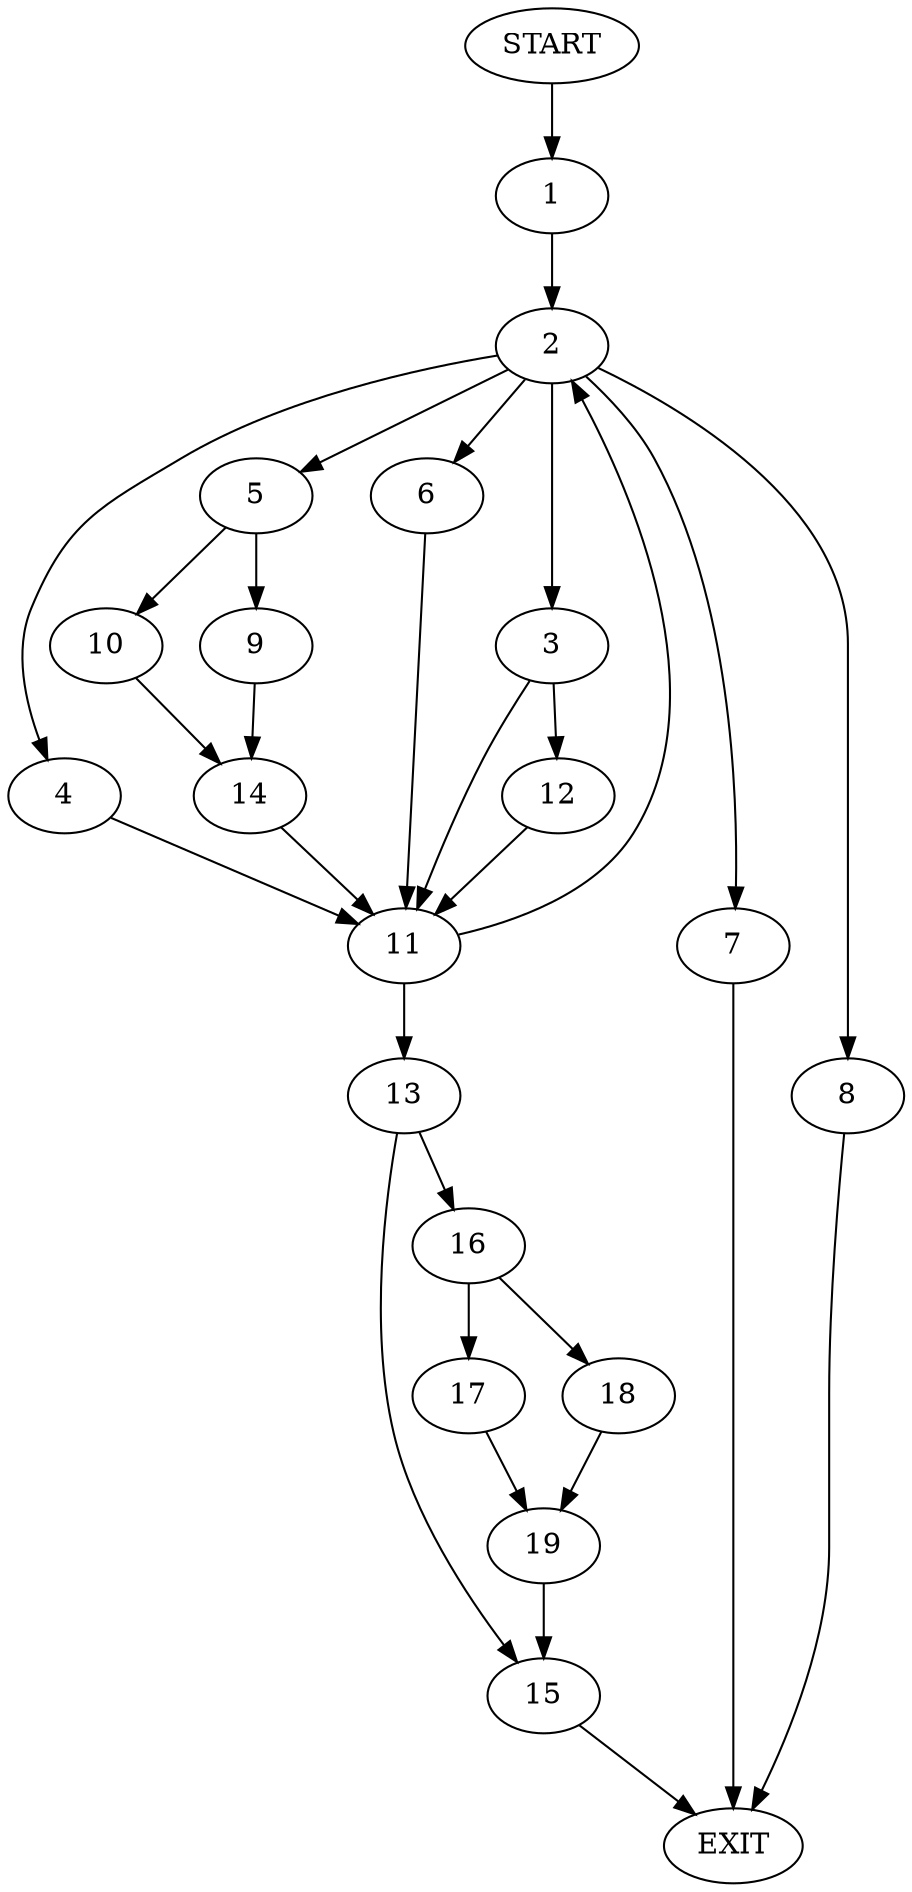 digraph {
0 [label="START"]
20 [label="EXIT"]
0 -> 1
1 -> 2
2 -> 3
2 -> 4
2 -> 5
2 -> 6
2 -> 7
2 -> 8
5 -> 9
5 -> 10
7 -> 20
6 -> 11
3 -> 11
3 -> 12
4 -> 11
8 -> 20
11 -> 13
11 -> 2
12 -> 11
10 -> 14
9 -> 14
14 -> 11
13 -> 15
13 -> 16
16 -> 17
16 -> 18
15 -> 20
18 -> 19
17 -> 19
19 -> 15
}
